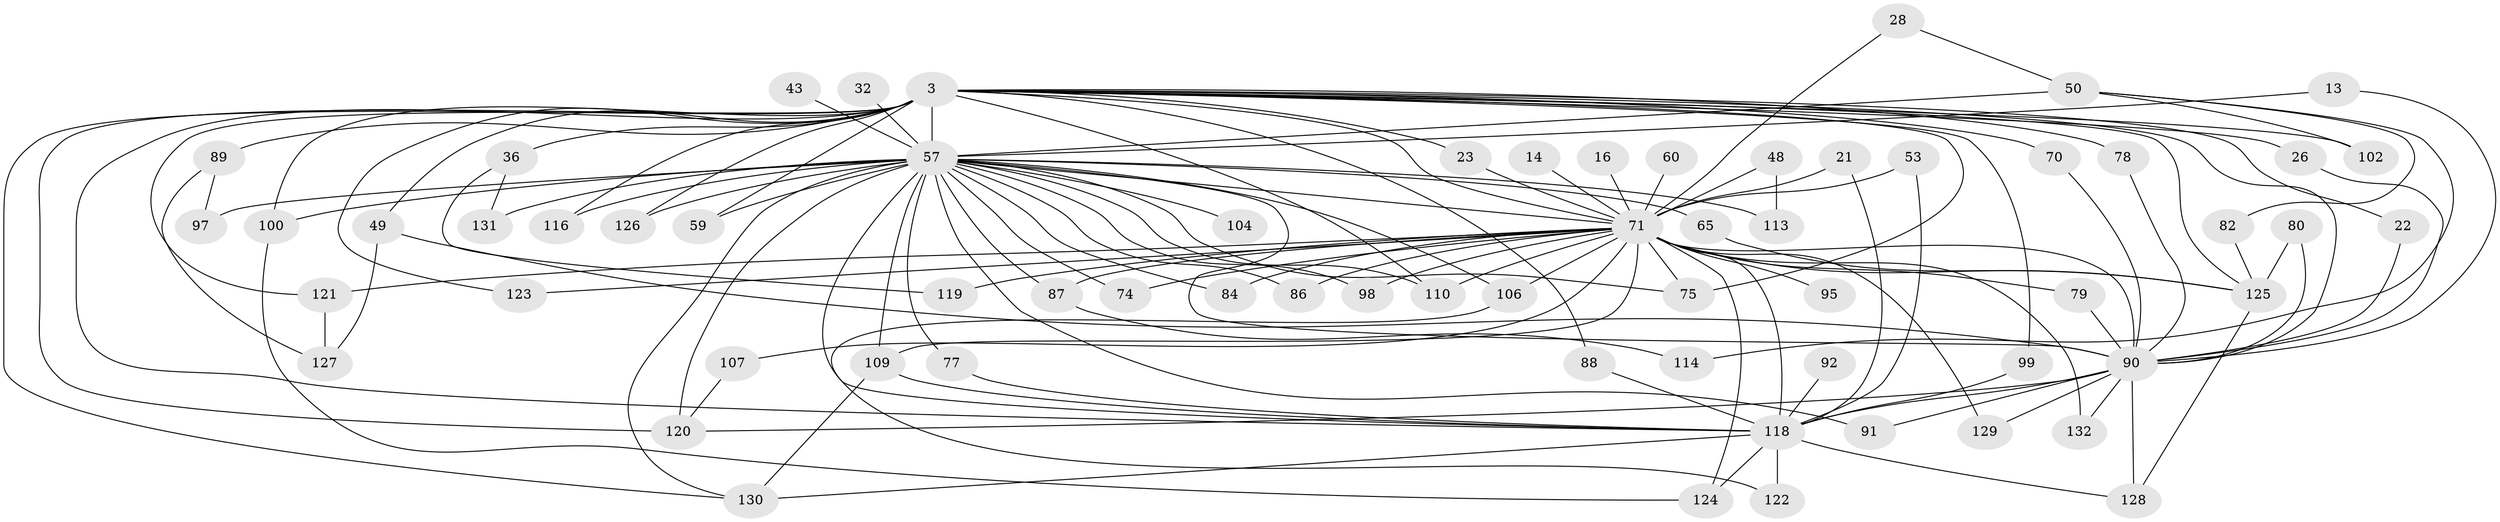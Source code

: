 // original degree distribution, {26: 0.007575757575757576, 31: 0.007575757575757576, 28: 0.007575757575757576, 16: 0.007575757575757576, 32: 0.007575757575757576, 19: 0.007575757575757576, 25: 0.007575757575757576, 18: 0.007575757575757576, 20: 0.007575757575757576, 37: 0.007575757575757576, 5: 0.03787878787878788, 9: 0.007575757575757576, 2: 0.553030303030303, 3: 0.2196969696969697, 4: 0.09848484848484848, 7: 0.007575757575757576}
// Generated by graph-tools (version 1.1) at 2025/45/03/09/25 04:45:38]
// undirected, 66 vertices, 129 edges
graph export_dot {
graph [start="1"]
  node [color=gray90,style=filled];
  3 [super="+1"];
  13;
  14;
  16;
  21;
  22;
  23;
  26;
  28;
  32;
  36;
  43;
  48;
  49 [super="+20"];
  50 [super="+25"];
  53;
  57 [super="+33+10"];
  59;
  60;
  65;
  70;
  71 [super="+27+67"];
  74;
  75 [super="+34"];
  77 [super="+38"];
  78;
  79;
  80;
  82;
  84;
  86 [super="+73"];
  87;
  88;
  89 [super="+40"];
  90 [super="+55+6+17"];
  91;
  92;
  95;
  97;
  98 [super="+58"];
  99;
  100 [super="+94"];
  102;
  104;
  106 [super="+72+93"];
  107;
  109 [super="+37+52+29"];
  110 [super="+108"];
  113 [super="+42"];
  114 [super="+112"];
  116 [super="+103"];
  118 [super="+46+9+111"];
  119 [super="+63"];
  120 [super="+101+18"];
  121 [super="+11+105"];
  122;
  123;
  124 [super="+31+47"];
  125 [super="+83+66+35+51+62"];
  126 [super="+19"];
  127 [super="+117"];
  128 [super="+115"];
  129;
  130 [super="+69"];
  131;
  132;
  3 -- 22;
  3 -- 23;
  3 -- 26;
  3 -- 36 [weight=2];
  3 -- 70;
  3 -- 78;
  3 -- 88;
  3 -- 89 [weight=2];
  3 -- 116 [weight=2];
  3 -- 121 [weight=4];
  3 -- 126 [weight=2];
  3 -- 75;
  3 -- 99;
  3 -- 102;
  3 -- 123;
  3 -- 49 [weight=2];
  3 -- 59;
  3 -- 100;
  3 -- 118 [weight=5];
  3 -- 90 [weight=4];
  3 -- 125 [weight=3];
  3 -- 110;
  3 -- 57 [weight=4];
  3 -- 120;
  3 -- 71 [weight=4];
  3 -- 130;
  13 -- 90;
  13 -- 57;
  14 -- 71 [weight=2];
  16 -- 71;
  21 -- 118;
  21 -- 71;
  22 -- 90;
  23 -- 71;
  26 -- 90;
  28 -- 50;
  28 -- 71;
  32 -- 57 [weight=2];
  36 -- 131;
  36 -- 119;
  43 -- 57 [weight=2];
  48 -- 113;
  48 -- 71;
  49 -- 90;
  49 -- 127;
  50 -- 82;
  50 -- 114 [weight=2];
  50 -- 102;
  50 -- 57 [weight=3];
  53 -- 118 [weight=3];
  53 -- 71;
  57 -- 118 [weight=9];
  57 -- 86 [weight=2];
  57 -- 130;
  57 -- 131;
  57 -- 59;
  57 -- 65;
  57 -- 71 [weight=6];
  57 -- 74;
  57 -- 75;
  57 -- 77;
  57 -- 84;
  57 -- 87;
  57 -- 90 [weight=4];
  57 -- 91;
  57 -- 97;
  57 -- 98;
  57 -- 100 [weight=2];
  57 -- 104;
  57 -- 106;
  57 -- 109 [weight=2];
  57 -- 110;
  57 -- 113 [weight=2];
  57 -- 116;
  57 -- 120 [weight=4];
  57 -- 126;
  60 -- 71 [weight=2];
  65 -- 125;
  70 -- 90;
  71 -- 125 [weight=8];
  71 -- 129;
  71 -- 132;
  71 -- 74;
  71 -- 75;
  71 -- 79;
  71 -- 84;
  71 -- 86;
  71 -- 87;
  71 -- 90 [weight=6];
  71 -- 95;
  71 -- 98;
  71 -- 106 [weight=3];
  71 -- 107;
  71 -- 109;
  71 -- 110;
  71 -- 118 [weight=5];
  71 -- 119 [weight=2];
  71 -- 121;
  71 -- 123;
  71 -- 124;
  77 -- 118 [weight=2];
  78 -- 90;
  79 -- 90;
  80 -- 90;
  80 -- 125;
  82 -- 125;
  87 -- 114;
  88 -- 118;
  89 -- 97;
  89 -- 127;
  90 -- 118 [weight=7];
  90 -- 128;
  90 -- 129;
  90 -- 132;
  90 -- 91;
  90 -- 120;
  92 -- 118 [weight=2];
  99 -- 118;
  100 -- 124;
  106 -- 122;
  107 -- 120;
  109 -- 118 [weight=2];
  109 -- 130 [weight=2];
  118 -- 124;
  118 -- 122;
  118 -- 128;
  118 -- 130;
  121 -- 127;
  125 -- 128;
}

